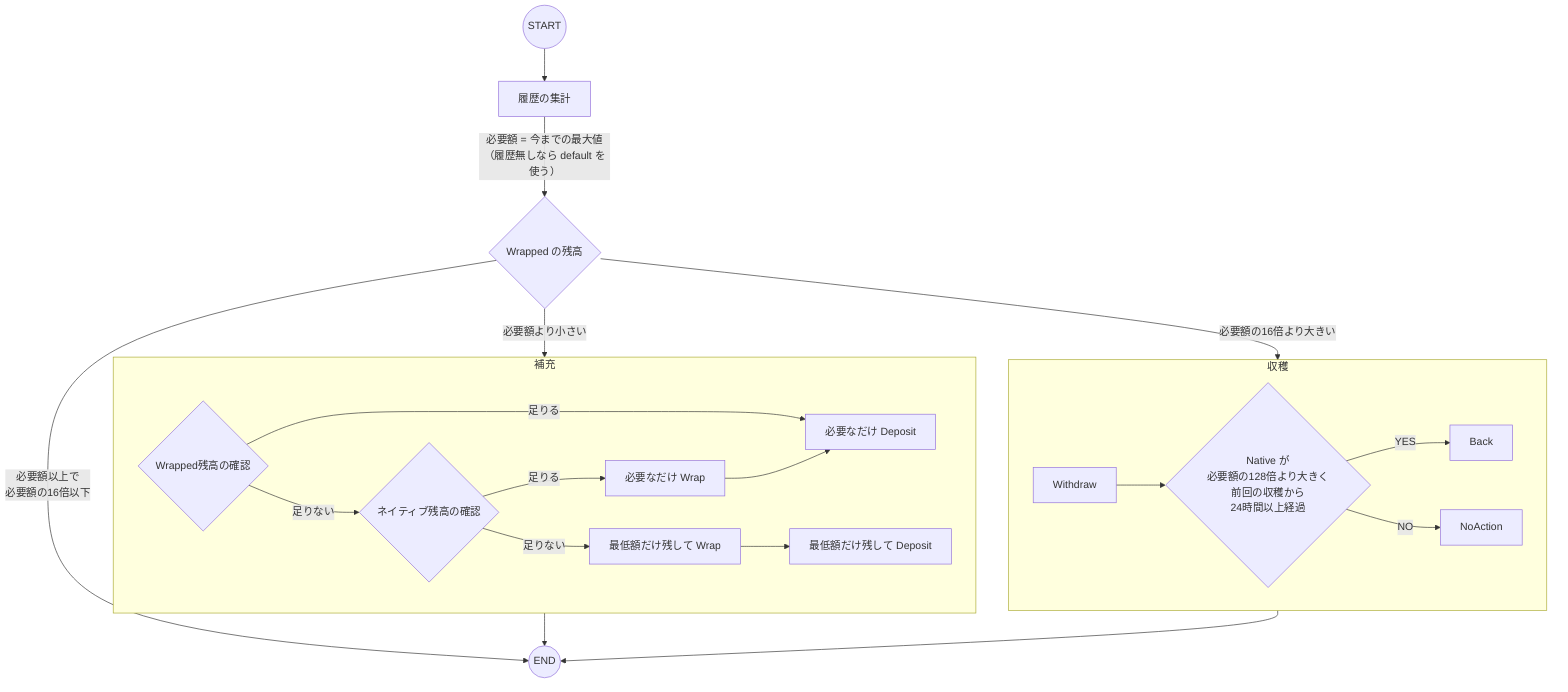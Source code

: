 graph TD
    Start((START)) --> StatsHistory[履歴の集計]
    StatsHistory -->|"必要額 = 今までの最大値\n（履歴無しなら default を使う）"| WrappedAmount{Wrapped の残高}
    WrappedAmount -->|必要額の16倍より大きい| 収穫
    WrappedAmount -->|"必要額以上で\n必要額の16倍以下"| End((END))
    WrappedAmount -->|必要額より小さい| 補充

    subgraph 補充
        CheckWrapped{Wrapped残高の確認} -->|足りる| DepositFull[必要なだけ Deposit]
        CheckWrapped -->|足りない| CheckNative
        CheckNative{ネイティブ残高の確認}
        CheckNative -->|足りる| WrapFull[必要なだけ Wrap]
        CheckNative -->|足りない| WrapLess[最低額だけ残して Wrap]
        WrapFull --> DepositFull
        WrapLess --> DepositLess[最低額だけ残して Deposit]
    end

    subgraph 収穫
        Withdraw --> NativeAmount{"Native が\n必要額の128倍より大きく\n前回の収穫から\n24時間以上経過"}
        NativeAmount -->|YES| Back
        NativeAmount -->|NO| NoAction
    end

    補充 --> End
    収穫 --> End